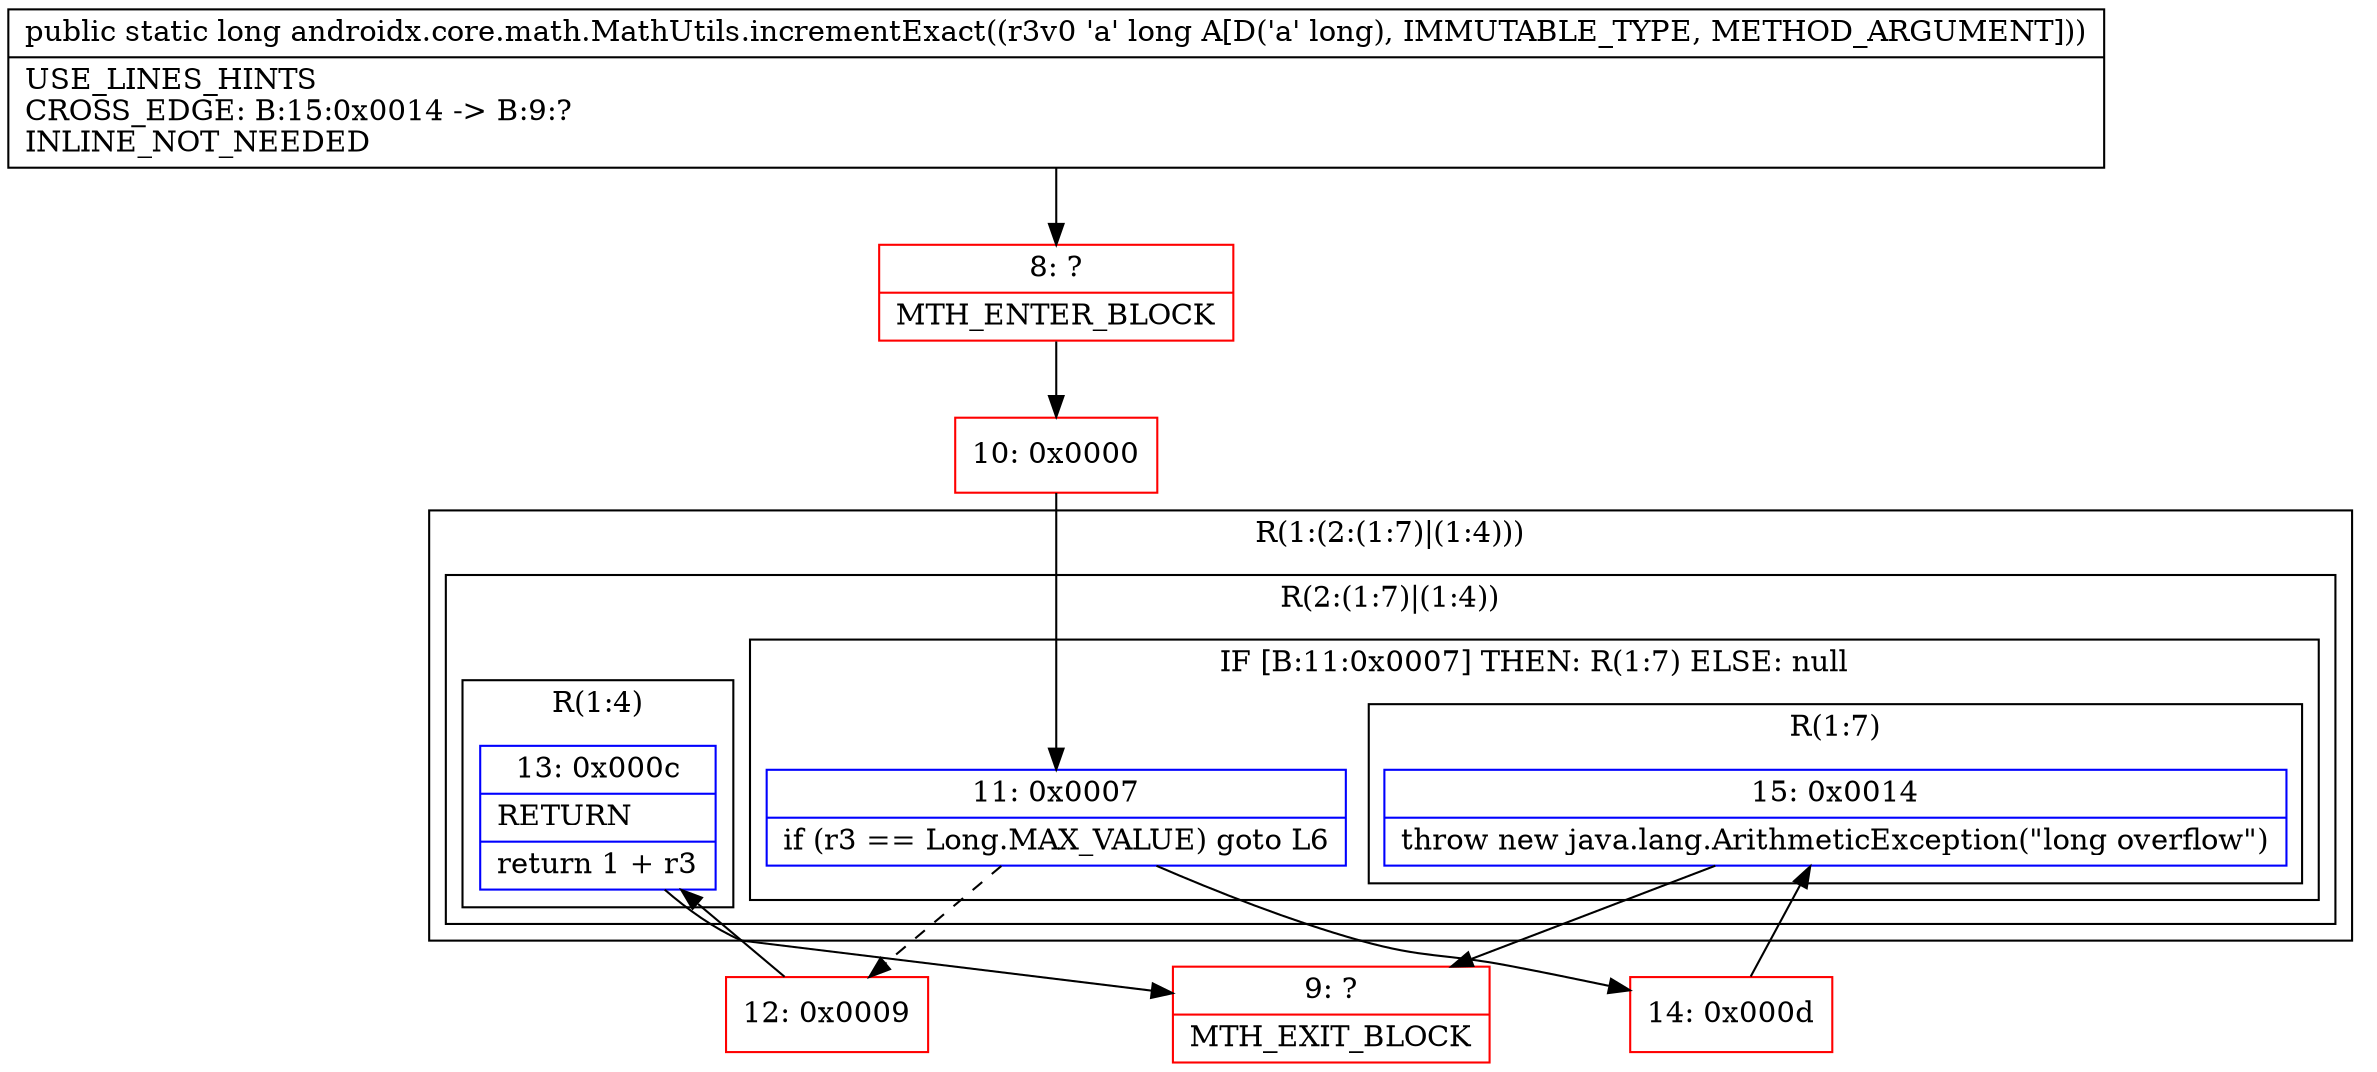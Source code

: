 digraph "CFG forandroidx.core.math.MathUtils.incrementExact(J)J" {
subgraph cluster_Region_84406678 {
label = "R(1:(2:(1:7)|(1:4)))";
node [shape=record,color=blue];
subgraph cluster_Region_1658739702 {
label = "R(2:(1:7)|(1:4))";
node [shape=record,color=blue];
subgraph cluster_IfRegion_2021059749 {
label = "IF [B:11:0x0007] THEN: R(1:7) ELSE: null";
node [shape=record,color=blue];
Node_11 [shape=record,label="{11\:\ 0x0007|if (r3 == Long.MAX_VALUE) goto L6\l}"];
subgraph cluster_Region_1414573037 {
label = "R(1:7)";
node [shape=record,color=blue];
Node_15 [shape=record,label="{15\:\ 0x0014|throw new java.lang.ArithmeticException(\"long overflow\")\l}"];
}
}
subgraph cluster_Region_1851878320 {
label = "R(1:4)";
node [shape=record,color=blue];
Node_13 [shape=record,label="{13\:\ 0x000c|RETURN\l|return 1 + r3\l}"];
}
}
}
Node_8 [shape=record,color=red,label="{8\:\ ?|MTH_ENTER_BLOCK\l}"];
Node_10 [shape=record,color=red,label="{10\:\ 0x0000}"];
Node_12 [shape=record,color=red,label="{12\:\ 0x0009}"];
Node_9 [shape=record,color=red,label="{9\:\ ?|MTH_EXIT_BLOCK\l}"];
Node_14 [shape=record,color=red,label="{14\:\ 0x000d}"];
MethodNode[shape=record,label="{public static long androidx.core.math.MathUtils.incrementExact((r3v0 'a' long A[D('a' long), IMMUTABLE_TYPE, METHOD_ARGUMENT]))  | USE_LINES_HINTS\lCROSS_EDGE: B:15:0x0014 \-\> B:9:?\lINLINE_NOT_NEEDED\l}"];
MethodNode -> Node_8;Node_11 -> Node_12[style=dashed];
Node_11 -> Node_14;
Node_15 -> Node_9;
Node_13 -> Node_9;
Node_8 -> Node_10;
Node_10 -> Node_11;
Node_12 -> Node_13;
Node_14 -> Node_15;
}

